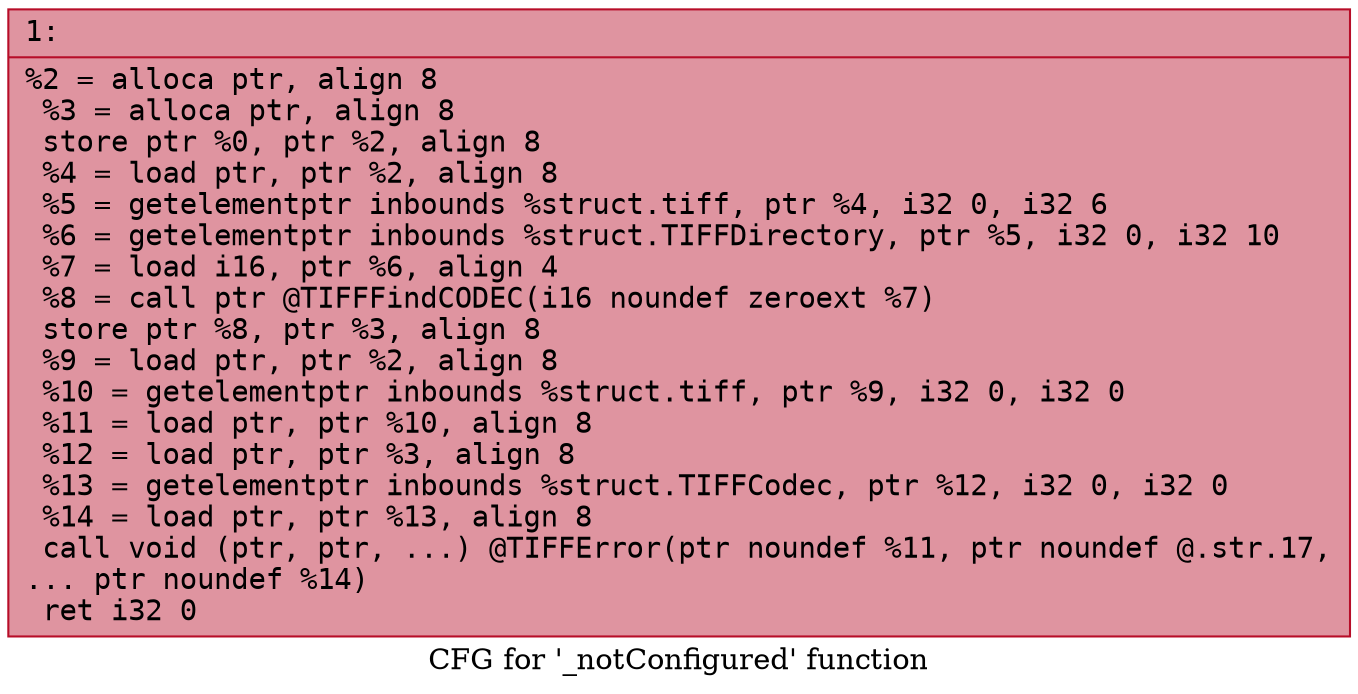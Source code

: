digraph "CFG for '_notConfigured' function" {
	label="CFG for '_notConfigured' function";

	Node0x600001bfa2b0 [shape=record,color="#b70d28ff", style=filled, fillcolor="#b70d2870" fontname="Courier",label="{1:\l|  %2 = alloca ptr, align 8\l  %3 = alloca ptr, align 8\l  store ptr %0, ptr %2, align 8\l  %4 = load ptr, ptr %2, align 8\l  %5 = getelementptr inbounds %struct.tiff, ptr %4, i32 0, i32 6\l  %6 = getelementptr inbounds %struct.TIFFDirectory, ptr %5, i32 0, i32 10\l  %7 = load i16, ptr %6, align 4\l  %8 = call ptr @TIFFFindCODEC(i16 noundef zeroext %7)\l  store ptr %8, ptr %3, align 8\l  %9 = load ptr, ptr %2, align 8\l  %10 = getelementptr inbounds %struct.tiff, ptr %9, i32 0, i32 0\l  %11 = load ptr, ptr %10, align 8\l  %12 = load ptr, ptr %3, align 8\l  %13 = getelementptr inbounds %struct.TIFFCodec, ptr %12, i32 0, i32 0\l  %14 = load ptr, ptr %13, align 8\l  call void (ptr, ptr, ...) @TIFFError(ptr noundef %11, ptr noundef @.str.17,\l... ptr noundef %14)\l  ret i32 0\l}"];
}
